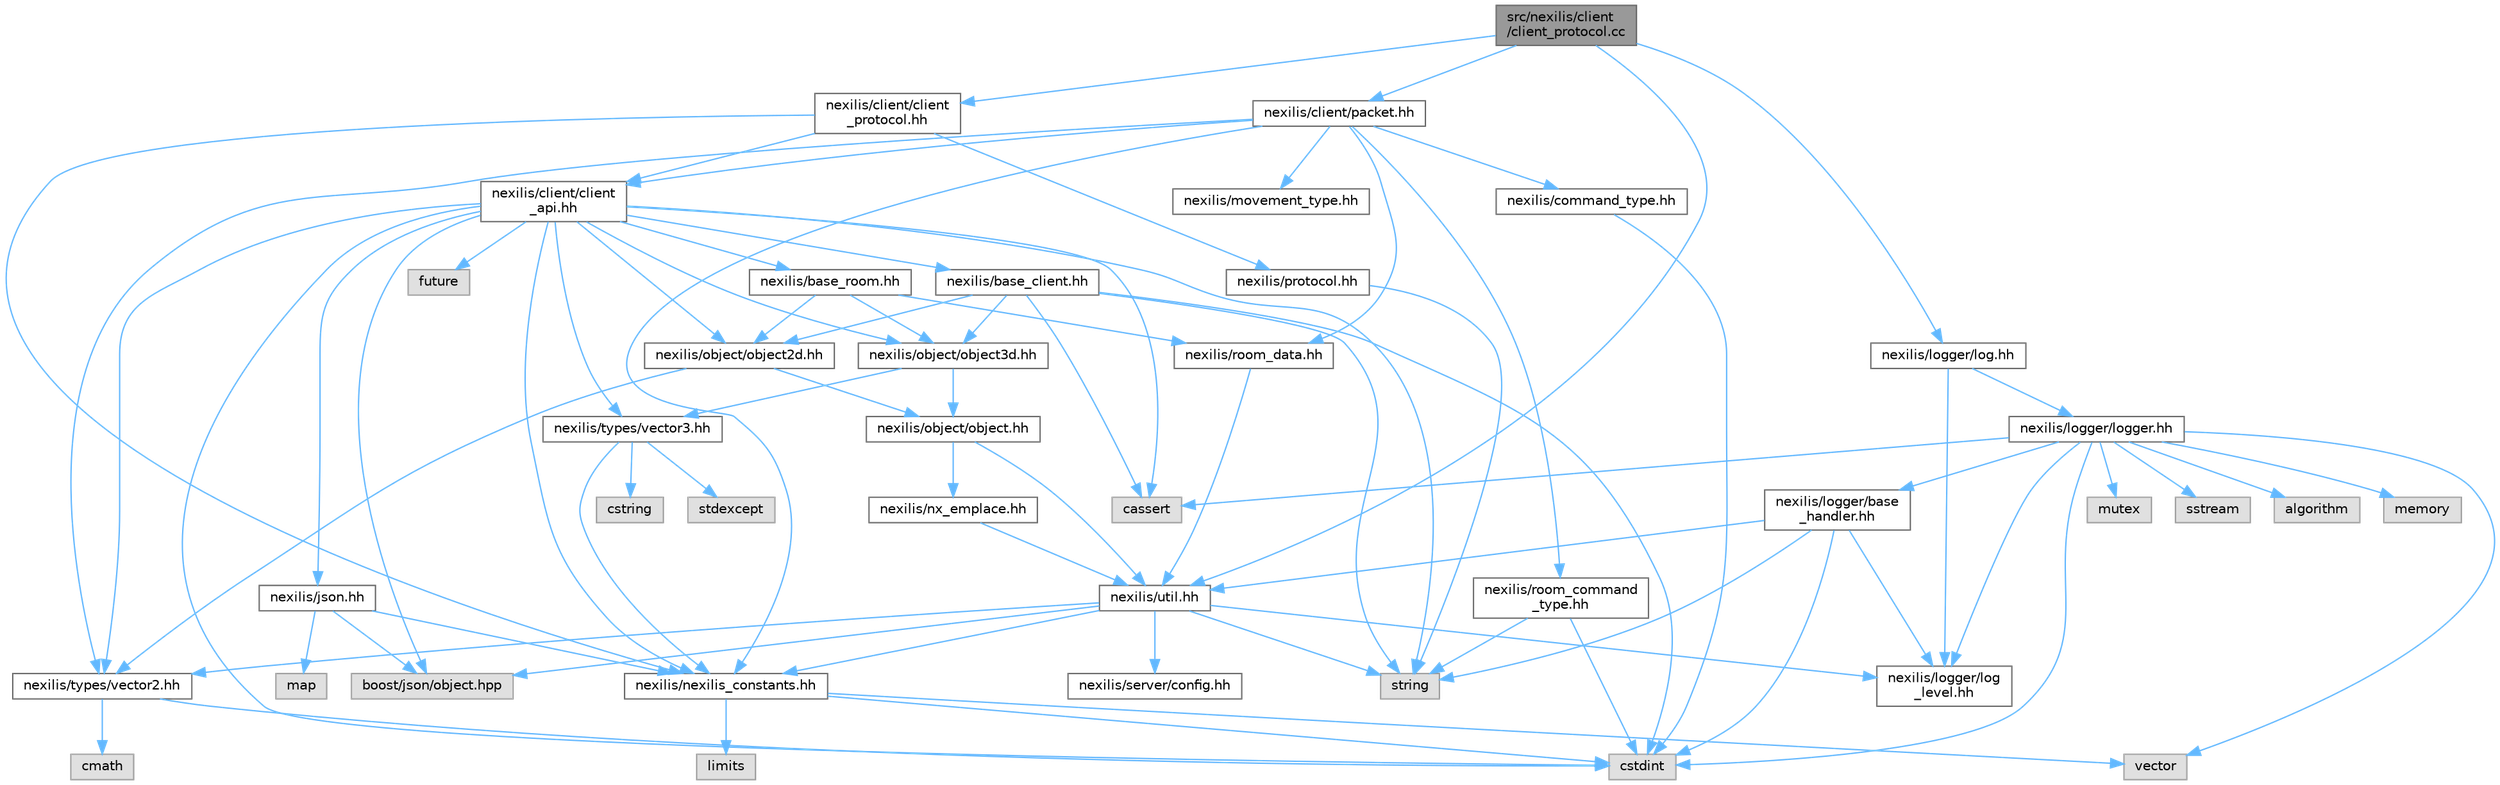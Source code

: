 digraph "src/nexilis/client/client_protocol.cc"
{
 // LATEX_PDF_SIZE
  bgcolor="transparent";
  edge [fontname=Helvetica,fontsize=10,labelfontname=Helvetica,labelfontsize=10];
  node [fontname=Helvetica,fontsize=10,shape=box,height=0.2,width=0.4];
  Node1 [id="Node000001",label="src/nexilis/client\l/client_protocol.cc",height=0.2,width=0.4,color="gray40", fillcolor="grey60", style="filled", fontcolor="black",tooltip=" "];
  Node1 -> Node2 [id="edge1_Node000001_Node000002",color="steelblue1",style="solid",tooltip=" "];
  Node2 [id="Node000002",label="nexilis/client/client\l_protocol.hh",height=0.2,width=0.4,color="grey40", fillcolor="white", style="filled",URL="$dd/dc4/client__protocol_8hh.html",tooltip=" "];
  Node2 -> Node3 [id="edge2_Node000002_Node000003",color="steelblue1",style="solid",tooltip=" "];
  Node3 [id="Node000003",label="nexilis/client/client\l_api.hh",height=0.2,width=0.4,color="grey40", fillcolor="white", style="filled",URL="$d5/d13/client__api_8hh.html",tooltip=" "];
  Node3 -> Node4 [id="edge3_Node000003_Node000004",color="steelblue1",style="solid",tooltip=" "];
  Node4 [id="Node000004",label="nexilis/base_client.hh",height=0.2,width=0.4,color="grey40", fillcolor="white", style="filled",URL="$d1/d89/base__client_8hh.html",tooltip=" "];
  Node4 -> Node5 [id="edge4_Node000004_Node000005",color="steelblue1",style="solid",tooltip=" "];
  Node5 [id="Node000005",label="cassert",height=0.2,width=0.4,color="grey60", fillcolor="#E0E0E0", style="filled",tooltip=" "];
  Node4 -> Node6 [id="edge5_Node000004_Node000006",color="steelblue1",style="solid",tooltip=" "];
  Node6 [id="Node000006",label="cstdint",height=0.2,width=0.4,color="grey60", fillcolor="#E0E0E0", style="filled",tooltip=" "];
  Node4 -> Node7 [id="edge6_Node000004_Node000007",color="steelblue1",style="solid",tooltip=" "];
  Node7 [id="Node000007",label="string",height=0.2,width=0.4,color="grey60", fillcolor="#E0E0E0", style="filled",tooltip=" "];
  Node4 -> Node8 [id="edge7_Node000004_Node000008",color="steelblue1",style="solid",tooltip=" "];
  Node8 [id="Node000008",label="nexilis/object/object2d.hh",height=0.2,width=0.4,color="grey40", fillcolor="white", style="filled",URL="$db/d6b/object2d_8hh.html",tooltip=" "];
  Node8 -> Node9 [id="edge8_Node000008_Node000009",color="steelblue1",style="solid",tooltip=" "];
  Node9 [id="Node000009",label="nexilis/object/object.hh",height=0.2,width=0.4,color="grey40", fillcolor="white", style="filled",URL="$dd/d07/object_8hh.html",tooltip=" "];
  Node9 -> Node10 [id="edge9_Node000009_Node000010",color="steelblue1",style="solid",tooltip=" "];
  Node10 [id="Node000010",label="nexilis/nx_emplace.hh",height=0.2,width=0.4,color="grey40", fillcolor="white", style="filled",URL="$de/d10/nx__emplace_8hh.html",tooltip=" "];
  Node10 -> Node11 [id="edge10_Node000010_Node000011",color="steelblue1",style="solid",tooltip=" "];
  Node11 [id="Node000011",label="nexilis/util.hh",height=0.2,width=0.4,color="grey40", fillcolor="white", style="filled",URL="$d3/d68/util_8hh.html",tooltip=" "];
  Node11 -> Node12 [id="edge11_Node000011_Node000012",color="steelblue1",style="solid",tooltip=" "];
  Node12 [id="Node000012",label="nexilis/logger/log\l_level.hh",height=0.2,width=0.4,color="grey40", fillcolor="white", style="filled",URL="$dd/dbd/log__level_8hh.html",tooltip=" "];
  Node11 -> Node13 [id="edge12_Node000011_Node000013",color="steelblue1",style="solid",tooltip=" "];
  Node13 [id="Node000013",label="nexilis/nexilis_constants.hh",height=0.2,width=0.4,color="grey40", fillcolor="white", style="filled",URL="$dd/da5/nexilis__constants_8hh.html",tooltip=" "];
  Node13 -> Node6 [id="edge13_Node000013_Node000006",color="steelblue1",style="solid",tooltip=" "];
  Node13 -> Node14 [id="edge14_Node000013_Node000014",color="steelblue1",style="solid",tooltip=" "];
  Node14 [id="Node000014",label="limits",height=0.2,width=0.4,color="grey60", fillcolor="#E0E0E0", style="filled",tooltip=" "];
  Node13 -> Node15 [id="edge15_Node000013_Node000015",color="steelblue1",style="solid",tooltip=" "];
  Node15 [id="Node000015",label="vector",height=0.2,width=0.4,color="grey60", fillcolor="#E0E0E0", style="filled",tooltip=" "];
  Node11 -> Node16 [id="edge16_Node000011_Node000016",color="steelblue1",style="solid",tooltip=" "];
  Node16 [id="Node000016",label="nexilis/server/config.hh",height=0.2,width=0.4,color="grey40", fillcolor="white", style="filled",URL="$dc/d53/config_8hh.html",tooltip=" "];
  Node11 -> Node17 [id="edge17_Node000011_Node000017",color="steelblue1",style="solid",tooltip=" "];
  Node17 [id="Node000017",label="nexilis/types/vector2.hh",height=0.2,width=0.4,color="grey40", fillcolor="white", style="filled",URL="$d1/d6b/vector2_8hh.html",tooltip=" "];
  Node17 -> Node18 [id="edge18_Node000017_Node000018",color="steelblue1",style="solid",tooltip=" "];
  Node18 [id="Node000018",label="cmath",height=0.2,width=0.4,color="grey60", fillcolor="#E0E0E0", style="filled",tooltip=" "];
  Node17 -> Node6 [id="edge19_Node000017_Node000006",color="steelblue1",style="solid",tooltip=" "];
  Node11 -> Node19 [id="edge20_Node000011_Node000019",color="steelblue1",style="solid",tooltip=" "];
  Node19 [id="Node000019",label="boost/json/object.hpp",height=0.2,width=0.4,color="grey60", fillcolor="#E0E0E0", style="filled",tooltip=" "];
  Node11 -> Node7 [id="edge21_Node000011_Node000007",color="steelblue1",style="solid",tooltip=" "];
  Node9 -> Node11 [id="edge22_Node000009_Node000011",color="steelblue1",style="solid",tooltip=" "];
  Node8 -> Node17 [id="edge23_Node000008_Node000017",color="steelblue1",style="solid",tooltip=" "];
  Node4 -> Node20 [id="edge24_Node000004_Node000020",color="steelblue1",style="solid",tooltip=" "];
  Node20 [id="Node000020",label="nexilis/object/object3d.hh",height=0.2,width=0.4,color="grey40", fillcolor="white", style="filled",URL="$d4/d63/object3d_8hh.html",tooltip=" "];
  Node20 -> Node9 [id="edge25_Node000020_Node000009",color="steelblue1",style="solid",tooltip=" "];
  Node20 -> Node21 [id="edge26_Node000020_Node000021",color="steelblue1",style="solid",tooltip=" "];
  Node21 [id="Node000021",label="nexilis/types/vector3.hh",height=0.2,width=0.4,color="grey40", fillcolor="white", style="filled",URL="$db/d36/vector3_8hh.html",tooltip=" "];
  Node21 -> Node13 [id="edge27_Node000021_Node000013",color="steelblue1",style="solid",tooltip=" "];
  Node21 -> Node22 [id="edge28_Node000021_Node000022",color="steelblue1",style="solid",tooltip=" "];
  Node22 [id="Node000022",label="cstring",height=0.2,width=0.4,color="grey60", fillcolor="#E0E0E0", style="filled",tooltip=" "];
  Node21 -> Node23 [id="edge29_Node000021_Node000023",color="steelblue1",style="solid",tooltip=" "];
  Node23 [id="Node000023",label="stdexcept",height=0.2,width=0.4,color="grey60", fillcolor="#E0E0E0", style="filled",tooltip=" "];
  Node3 -> Node24 [id="edge30_Node000003_Node000024",color="steelblue1",style="solid",tooltip=" "];
  Node24 [id="Node000024",label="nexilis/base_room.hh",height=0.2,width=0.4,color="grey40", fillcolor="white", style="filled",URL="$d9/ddd/base__room_8hh.html",tooltip=" "];
  Node24 -> Node8 [id="edge31_Node000024_Node000008",color="steelblue1",style="solid",tooltip=" "];
  Node24 -> Node20 [id="edge32_Node000024_Node000020",color="steelblue1",style="solid",tooltip=" "];
  Node24 -> Node25 [id="edge33_Node000024_Node000025",color="steelblue1",style="solid",tooltip=" "];
  Node25 [id="Node000025",label="nexilis/room_data.hh",height=0.2,width=0.4,color="grey40", fillcolor="white", style="filled",URL="$df/d7c/room__data_8hh.html",tooltip=" "];
  Node25 -> Node11 [id="edge34_Node000025_Node000011",color="steelblue1",style="solid",tooltip=" "];
  Node3 -> Node26 [id="edge35_Node000003_Node000026",color="steelblue1",style="solid",tooltip=" "];
  Node26 [id="Node000026",label="nexilis/json.hh",height=0.2,width=0.4,color="grey40", fillcolor="white", style="filled",URL="$d8/d8d/json_8hh.html",tooltip=" "];
  Node26 -> Node13 [id="edge36_Node000026_Node000013",color="steelblue1",style="solid",tooltip=" "];
  Node26 -> Node19 [id="edge37_Node000026_Node000019",color="steelblue1",style="solid",tooltip=" "];
  Node26 -> Node27 [id="edge38_Node000026_Node000027",color="steelblue1",style="solid",tooltip=" "];
  Node27 [id="Node000027",label="map",height=0.2,width=0.4,color="grey60", fillcolor="#E0E0E0", style="filled",tooltip=" "];
  Node3 -> Node13 [id="edge39_Node000003_Node000013",color="steelblue1",style="solid",tooltip=" "];
  Node3 -> Node8 [id="edge40_Node000003_Node000008",color="steelblue1",style="solid",tooltip=" "];
  Node3 -> Node20 [id="edge41_Node000003_Node000020",color="steelblue1",style="solid",tooltip=" "];
  Node3 -> Node17 [id="edge42_Node000003_Node000017",color="steelblue1",style="solid",tooltip=" "];
  Node3 -> Node21 [id="edge43_Node000003_Node000021",color="steelblue1",style="solid",tooltip=" "];
  Node3 -> Node19 [id="edge44_Node000003_Node000019",color="steelblue1",style="solid",tooltip=" "];
  Node3 -> Node5 [id="edge45_Node000003_Node000005",color="steelblue1",style="solid",tooltip=" "];
  Node3 -> Node6 [id="edge46_Node000003_Node000006",color="steelblue1",style="solid",tooltip=" "];
  Node3 -> Node28 [id="edge47_Node000003_Node000028",color="steelblue1",style="solid",tooltip=" "];
  Node28 [id="Node000028",label="future",height=0.2,width=0.4,color="grey60", fillcolor="#E0E0E0", style="filled",tooltip=" "];
  Node3 -> Node7 [id="edge48_Node000003_Node000007",color="steelblue1",style="solid",tooltip=" "];
  Node2 -> Node13 [id="edge49_Node000002_Node000013",color="steelblue1",style="solid",tooltip=" "];
  Node2 -> Node29 [id="edge50_Node000002_Node000029",color="steelblue1",style="solid",tooltip=" "];
  Node29 [id="Node000029",label="nexilis/protocol.hh",height=0.2,width=0.4,color="grey40", fillcolor="white", style="filled",URL="$d1/d2a/protocol_8hh.html",tooltip=" "];
  Node29 -> Node7 [id="edge51_Node000029_Node000007",color="steelblue1",style="solid",tooltip=" "];
  Node1 -> Node30 [id="edge52_Node000001_Node000030",color="steelblue1",style="solid",tooltip=" "];
  Node30 [id="Node000030",label="nexilis/client/packet.hh",height=0.2,width=0.4,color="grey40", fillcolor="white", style="filled",URL="$d8/d2a/packet_8hh.html",tooltip=" "];
  Node30 -> Node3 [id="edge53_Node000030_Node000003",color="steelblue1",style="solid",tooltip=" "];
  Node30 -> Node31 [id="edge54_Node000030_Node000031",color="steelblue1",style="solid",tooltip=" "];
  Node31 [id="Node000031",label="nexilis/command_type.hh",height=0.2,width=0.4,color="grey40", fillcolor="white", style="filled",URL="$dd/dcf/command__type_8hh.html",tooltip=" "];
  Node31 -> Node6 [id="edge55_Node000031_Node000006",color="steelblue1",style="solid",tooltip=" "];
  Node30 -> Node32 [id="edge56_Node000030_Node000032",color="steelblue1",style="solid",tooltip=" "];
  Node32 [id="Node000032",label="nexilis/movement_type.hh",height=0.2,width=0.4,color="grey40", fillcolor="white", style="filled",URL="$d9/d0d/movement__type_8hh.html",tooltip=" "];
  Node30 -> Node13 [id="edge57_Node000030_Node000013",color="steelblue1",style="solid",tooltip=" "];
  Node30 -> Node33 [id="edge58_Node000030_Node000033",color="steelblue1",style="solid",tooltip=" "];
  Node33 [id="Node000033",label="nexilis/room_command\l_type.hh",height=0.2,width=0.4,color="grey40", fillcolor="white", style="filled",URL="$d6/de2/room__command__type_8hh.html",tooltip=" "];
  Node33 -> Node6 [id="edge59_Node000033_Node000006",color="steelblue1",style="solid",tooltip=" "];
  Node33 -> Node7 [id="edge60_Node000033_Node000007",color="steelblue1",style="solid",tooltip=" "];
  Node30 -> Node25 [id="edge61_Node000030_Node000025",color="steelblue1",style="solid",tooltip=" "];
  Node30 -> Node17 [id="edge62_Node000030_Node000017",color="steelblue1",style="solid",tooltip=" "];
  Node1 -> Node34 [id="edge63_Node000001_Node000034",color="steelblue1",style="solid",tooltip=" "];
  Node34 [id="Node000034",label="nexilis/logger/log.hh",height=0.2,width=0.4,color="grey40", fillcolor="white", style="filled",URL="$d3/de3/log_8hh.html",tooltip=" "];
  Node34 -> Node12 [id="edge64_Node000034_Node000012",color="steelblue1",style="solid",tooltip=" "];
  Node34 -> Node35 [id="edge65_Node000034_Node000035",color="steelblue1",style="solid",tooltip=" "];
  Node35 [id="Node000035",label="nexilis/logger/logger.hh",height=0.2,width=0.4,color="grey40", fillcolor="white", style="filled",URL="$d5/dc3/logger_8hh.html",tooltip=" "];
  Node35 -> Node36 [id="edge66_Node000035_Node000036",color="steelblue1",style="solid",tooltip=" "];
  Node36 [id="Node000036",label="nexilis/logger/base\l_handler.hh",height=0.2,width=0.4,color="grey40", fillcolor="white", style="filled",URL="$d5/d5a/base__handler_8hh.html",tooltip=" "];
  Node36 -> Node12 [id="edge67_Node000036_Node000012",color="steelblue1",style="solid",tooltip=" "];
  Node36 -> Node11 [id="edge68_Node000036_Node000011",color="steelblue1",style="solid",tooltip=" "];
  Node36 -> Node6 [id="edge69_Node000036_Node000006",color="steelblue1",style="solid",tooltip=" "];
  Node36 -> Node7 [id="edge70_Node000036_Node000007",color="steelblue1",style="solid",tooltip=" "];
  Node35 -> Node12 [id="edge71_Node000035_Node000012",color="steelblue1",style="solid",tooltip=" "];
  Node35 -> Node37 [id="edge72_Node000035_Node000037",color="steelblue1",style="solid",tooltip=" "];
  Node37 [id="Node000037",label="algorithm",height=0.2,width=0.4,color="grey60", fillcolor="#E0E0E0", style="filled",tooltip=" "];
  Node35 -> Node5 [id="edge73_Node000035_Node000005",color="steelblue1",style="solid",tooltip=" "];
  Node35 -> Node6 [id="edge74_Node000035_Node000006",color="steelblue1",style="solid",tooltip=" "];
  Node35 -> Node38 [id="edge75_Node000035_Node000038",color="steelblue1",style="solid",tooltip=" "];
  Node38 [id="Node000038",label="memory",height=0.2,width=0.4,color="grey60", fillcolor="#E0E0E0", style="filled",tooltip=" "];
  Node35 -> Node39 [id="edge76_Node000035_Node000039",color="steelblue1",style="solid",tooltip=" "];
  Node39 [id="Node000039",label="mutex",height=0.2,width=0.4,color="grey60", fillcolor="#E0E0E0", style="filled",tooltip=" "];
  Node35 -> Node40 [id="edge77_Node000035_Node000040",color="steelblue1",style="solid",tooltip=" "];
  Node40 [id="Node000040",label="sstream",height=0.2,width=0.4,color="grey60", fillcolor="#E0E0E0", style="filled",tooltip=" "];
  Node35 -> Node15 [id="edge78_Node000035_Node000015",color="steelblue1",style="solid",tooltip=" "];
  Node1 -> Node11 [id="edge79_Node000001_Node000011",color="steelblue1",style="solid",tooltip=" "];
}
